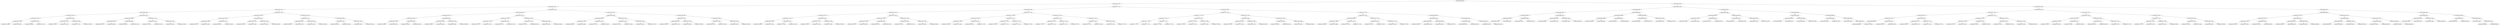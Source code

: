 digraph G{
17441754 [label="Node{data=[8056, 8056]}"]
17441754 -> 489953708
489953708 [label="Node{data=[7607, 7607]}"]
489953708 -> 206266486
206266486 [label="Node{data=[5253, 5253]}"]
206266486 -> 433582290
433582290 [label="Node{data=[5221, 5221]}"]
433582290 -> 1225987265
1225987265 [label="Node{data=[4080, 4080]}"]
1225987265 -> 1951894838
1951894838 [label="Node{data=[4072, 4072]}"]
1951894838 -> 591928090
591928090 [label="Node{data=[1523, 1523]}"]
591928090 -> 96415425
96415425 [label="Node{data=[1458, 1458]}"]
96415425 -> 1415288747
1415288747 [label="Node{data=[1454, 1454]}"]
96415425 -> 481136171
481136171 [label="Node{data=[1495, 1495]}"]
591928090 -> 2136921711
2136921711 [label="Node{data=[4070, 4070]}"]
2136921711 -> 65746531
65746531 [label="Node{data=[4069, 4069]}"]
2136921711 -> 184885114
184885114 [label="Node{data=[4071, 4071]}"]
1951894838 -> 2074678503
2074678503 [label="Node{data=[4076, 4076]}"]
2074678503 -> 1926060115
1926060115 [label="Node{data=[4074, 4074]}"]
1926060115 -> 684666951
684666951 [label="Node{data=[4073, 4073]}"]
1926060115 -> 185734379
185734379 [label="Node{data=[4075, 4075]}"]
2074678503 -> 942614338
942614338 [label="Node{data=[4078, 4078]}"]
942614338 -> 548995028
548995028 [label="Node{data=[4077, 4077]}"]
942614338 -> 1898233484
1898233484 [label="Node{data=[4079, 4079]}"]
1225987265 -> 1787451663
1787451663 [label="Node{data=[4242, 4242]}"]
1787451663 -> 727606827
727606827 [label="Node{data=[4084, 4084]}"]
727606827 -> 1291811531
1291811531 [label="Node{data=[4082, 4082]}"]
1291811531 -> 419130630
419130630 [label="Node{data=[4081, 4081]}"]
1291811531 -> 536939831
536939831 [label="Node{data=[4083, 4083]}"]
727606827 -> 2025211938
2025211938 [label="Node{data=[4086, 4086]}"]
2025211938 -> 1336429789
1336429789 [label="Node{data=[4085, 4085]}"]
2025211938 -> 217615219
217615219 [label="Node{data=[4215, 4215]}"]
1787451663 -> 607668078
607668078 [label="Node{data=[5217, 5217]}"]
607668078 -> 1845882003
1845882003 [label="Node{data=[5215, 5215]}"]
1845882003 -> 1673960234
1673960234 [label="Node{data=[5214, 5214]}"]
1845882003 -> 724383538
724383538 [label="Node{data=[5216, 5216]}"]
607668078 -> 1304958478
1304958478 [label="Node{data=[5219, 5219]}"]
1304958478 -> 208144976
208144976 [label="Node{data=[5218, 5218]}"]
1304958478 -> 1537265468
1537265468 [label="Node{data=[5220, 5220]}"]
433582290 -> 435615709
435615709 [label="Node{data=[5237, 5237]}"]
435615709 -> 344193675
344193675 [label="Node{data=[5229, 5229]}"]
344193675 -> 1484085441
1484085441 [label="Node{data=[5225, 5225]}"]
1484085441 -> 99722716
99722716 [label="Node{data=[5223, 5223]}"]
99722716 -> 731378336
731378336 [label="Node{data=[5222, 5222]}"]
99722716 -> 541786875
541786875 [label="Node{data=[5224, 5224]}"]
1484085441 -> 1376449891
1376449891 [label="Node{data=[5227, 5227]}"]
1376449891 -> 1516070331
1516070331 [label="Node{data=[5226, 5226]}"]
1376449891 -> 1321963170
1321963170 [label="Node{data=[5228, 5228]}"]
344193675 -> 913244506
913244506 [label="Node{data=[5233, 5233]}"]
913244506 -> 868965145
868965145 [label="Node{data=[5231, 5231]}"]
868965145 -> 42631270
42631270 [label="Node{data=[5230, 5230]}"]
868965145 -> 270970891
270970891 [label="Node{data=[5232, 5232]}"]
913244506 -> 1586304644
1586304644 [label="Node{data=[5235, 5235]}"]
1586304644 -> 930586079
930586079 [label="Node{data=[5234, 5234]}"]
1586304644 -> 1630057191
1630057191 [label="Node{data=[5236, 5236]}"]
435615709 -> 1143730209
1143730209 [label="Node{data=[5245, 5245]}"]
1143730209 -> 1915021078
1915021078 [label="Node{data=[5241, 5241]}"]
1915021078 -> 2041972200
2041972200 [label="Node{data=[5239, 5239]}"]
2041972200 -> 1563242419
1563242419 [label="Node{data=[5238, 5238]}"]
2041972200 -> 1176266447
1176266447 [label="Node{data=[5240, 5240]}"]
1915021078 -> 332735821
332735821 [label="Node{data=[5243, 5243]}"]
332735821 -> 1510337434
1510337434 [label="Node{data=[5242, 5242]}"]
332735821 -> 1860245470
1860245470 [label="Node{data=[5244, 5244]}"]
1143730209 -> 1265512147
1265512147 [label="Node{data=[5249, 5249]}"]
1265512147 -> 1907066302
1907066302 [label="Node{data=[5247, 5247]}"]
1907066302 -> 67631402
67631402 [label="Node{data=[5246, 5246]}"]
1907066302 -> 1648247187
1648247187 [label="Node{data=[5248, 5248]}"]
1265512147 -> 1486676913
1486676913 [label="Node{data=[5251, 5251]}"]
1486676913 -> 1974930281
1974930281 [label="Node{data=[5250, 5250]}"]
1486676913 -> 1312973404
1312973404 [label="Node{data=[5252, 5252]}"]
206266486 -> 1591771358
1591771358 [label="Node{data=[5285, 5285]}"]
1591771358 -> 1633579480
1633579480 [label="Node{data=[5269, 5269]}"]
1633579480 -> 746570457
746570457 [label="Node{data=[5261, 5261]}"]
746570457 -> 1903302024
1903302024 [label="Node{data=[5257, 5257]}"]
1903302024 -> 726568200
726568200 [label="Node{data=[5255, 5255]}"]
726568200 -> 965540104
965540104 [label="Node{data=[5254, 5254]}"]
726568200 -> 1798802922
1798802922 [label="Node{data=[5256, 5256]}"]
1903302024 -> 168299345
168299345 [label="Node{data=[5259, 5259]}"]
168299345 -> 1441919445
1441919445 [label="Node{data=[5258, 5258]}"]
168299345 -> 191563482
191563482 [label="Node{data=[5260, 5260]}"]
746570457 -> 1558483584
1558483584 [label="Node{data=[5265, 5265]}"]
1558483584 -> 377243854
377243854 [label="Node{data=[5263, 5263]}"]
377243854 -> 1289321613
1289321613 [label="Node{data=[5262, 5262]}"]
377243854 -> 525860378
525860378 [label="Node{data=[5264, 5264]}"]
1558483584 -> 1734283234
1734283234 [label="Node{data=[5267, 5267]}"]
1734283234 -> 319885823
319885823 [label="Node{data=[5266, 5266]}"]
1734283234 -> 346761732
346761732 [label="Node{data=[5268, 5268]}"]
1633579480 -> 875340197
875340197 [label="Node{data=[5277, 5277]}"]
875340197 -> 722704605
722704605 [label="Node{data=[5273, 5273]}"]
722704605 -> 815196841
815196841 [label="Node{data=[5271, 5271]}"]
815196841 -> 2099256757
2099256757 [label="Node{data=[5270, 5270]}"]
815196841 -> 743488061
743488061 [label="Node{data=[5272, 5272]}"]
722704605 -> 456268314
456268314 [label="Node{data=[5275, 5275]}"]
456268314 -> 477522039
477522039 [label="Node{data=[5274, 5274]}"]
456268314 -> 1640371193
1640371193 [label="Node{data=[5276, 5276]}"]
875340197 -> 1223609518
1223609518 [label="Node{data=[5281, 5281]}"]
1223609518 -> 1124597091
1124597091 [label="Node{data=[5279, 5279]}"]
1124597091 -> 1822228644
1822228644 [label="Node{data=[5278, 5278]}"]
1124597091 -> 1033211669
1033211669 [label="Node{data=[5280, 5280]}"]
1223609518 -> 60866485
60866485 [label="Node{data=[5283, 5283]}"]
60866485 -> 2142283335
2142283335 [label="Node{data=[5282, 5282]}"]
60866485 -> 2074874165
2074874165 [label="Node{data=[5284, 5284]}"]
1591771358 -> 1792066674
1792066674 [label="Node{data=[7591, 7591]}"]
1792066674 -> 1812693898
1812693898 [label="Node{data=[5444, 5444]}"]
1812693898 -> 376668882
376668882 [label="Node{data=[5289, 5289]}"]
376668882 -> 231546000
231546000 [label="Node{data=[5287, 5287]}"]
231546000 -> 1641196047
1641196047 [label="Node{data=[5286, 5286]}"]
231546000 -> 1366647404
1366647404 [label="Node{data=[5288, 5288]}"]
376668882 -> 1536823170
1536823170 [label="Node{data=[5341, 5341]}"]
1536823170 -> 1045869053
1045869053 [label="Node{data=[5317, 5317]}"]
1536823170 -> 1243674346
1243674346 [label="Node{data=[5367, 5367]}"]
1812693898 -> 809278400
809278400 [label="Node{data=[5514, 5514]}"]
809278400 -> 995189850
995189850 [label="Node{data=[5512, 5512]}"]
995189850 -> 813953940
813953940 [label="Node{data=[5511, 5511]}"]
995189850 -> 2103039176
2103039176 [label="Node{data=[5513, 5513]}"]
809278400 -> 695185976
695185976 [label="Node{data=[5516, 5516]}"]
695185976 -> 422342907
422342907 [label="Node{data=[5515, 5515]}"]
695185976 -> 916209433
916209433 [label="Node{data=[5517, 5517]}"]
1792066674 -> 89146006
89146006 [label="Node{data=[7599, 7599]}"]
89146006 -> 1375395446
1375395446 [label="Node{data=[7595, 7595]}"]
1375395446 -> 724289306
724289306 [label="Node{data=[7593, 7593]}"]
724289306 -> 2081964433
2081964433 [label="Node{data=[7592, 7592]}"]
724289306 -> 2069620854
2069620854 [label="Node{data=[7594, 7594]}"]
1375395446 -> 2085982213
2085982213 [label="Node{data=[7597, 7597]}"]
2085982213 -> 162761602
162761602 [label="Node{data=[7596, 7596]}"]
2085982213 -> 932796396
932796396 [label="Node{data=[7598, 7598]}"]
89146006 -> 329584945
329584945 [label="Node{data=[7603, 7603]}"]
329584945 -> 1126203128
1126203128 [label="Node{data=[7601, 7601]}"]
1126203128 -> 1448739461
1448739461 [label="Node{data=[7600, 7600]}"]
1126203128 -> 729876885
729876885 [label="Node{data=[7602, 7602]}"]
329584945 -> 278313293
278313293 [label="Node{data=[7605, 7605]}"]
278313293 -> 1342296601
1342296601 [label="Node{data=[7604, 7604]}"]
278313293 -> 1447673014
1447673014 [label="Node{data=[7606, 7606]}"]
489953708 -> 1973934667
1973934667 [label="Node{data=[7771, 7771]}"]
1973934667 -> 1348360547
1348360547 [label="Node{data=[7639, 7639]}"]
1348360547 -> 244435051
244435051 [label="Node{data=[7623, 7623]}"]
244435051 -> 354842883
354842883 [label="Node{data=[7615, 7615]}"]
354842883 -> 1578671214
1578671214 [label="Node{data=[7611, 7611]}"]
1578671214 -> 2091864975
2091864975 [label="Node{data=[7609, 7609]}"]
2091864975 -> 2088570593
2088570593 [label="Node{data=[7608, 7608]}"]
2091864975 -> 1513463308
1513463308 [label="Node{data=[7610, 7610]}"]
1578671214 -> 1087668936
1087668936 [label="Node{data=[7613, 7613]}"]
1087668936 -> 1180799606
1180799606 [label="Node{data=[7612, 7612]}"]
1087668936 -> 1384089181
1384089181 [label="Node{data=[7614, 7614]}"]
354842883 -> 609003488
609003488 [label="Node{data=[7619, 7619]}"]
609003488 -> 1080730467
1080730467 [label="Node{data=[7617, 7617]}"]
1080730467 -> 173173562
173173562 [label="Node{data=[7616, 7616]}"]
1080730467 -> 607209795
607209795 [label="Node{data=[7618, 7618]}"]
609003488 -> 1694734722
1694734722 [label="Node{data=[7621, 7621]}"]
1694734722 -> 1894211578
1894211578 [label="Node{data=[7620, 7620]}"]
1694734722 -> 1769337191
1769337191 [label="Node{data=[7622, 7622]}"]
244435051 -> 1201722971
1201722971 [label="Node{data=[7631, 7631]}"]
1201722971 -> 1041664164
1041664164 [label="Node{data=[7627, 7627]}"]
1041664164 -> 1959004179
1959004179 [label="Node{data=[7625, 7625]}"]
1959004179 -> 855388453
855388453 [label="Node{data=[7624, 7624]}"]
1959004179 -> 1932475183
1932475183 [label="Node{data=[7626, 7626]}"]
1041664164 -> 2037829190
2037829190 [label="Node{data=[7629, 7629]}"]
2037829190 -> 765908459
765908459 [label="Node{data=[7628, 7628]}"]
2037829190 -> 2122366051
2122366051 [label="Node{data=[7630, 7630]}"]
1201722971 -> 1954285279
1954285279 [label="Node{data=[7635, 7635]}"]
1954285279 -> 1001911016
1001911016 [label="Node{data=[7633, 7633]}"]
1001911016 -> 547709432
547709432 [label="Node{data=[7632, 7632]}"]
1001911016 -> 1539158571
1539158571 [label="Node{data=[7634, 7634]}"]
1954285279 -> 1331895677
1331895677 [label="Node{data=[7637, 7637]}"]
1331895677 -> 1262978763
1262978763 [label="Node{data=[7636, 7636]}"]
1331895677 -> 1080460538
1080460538 [label="Node{data=[7638, 7638]}"]
1348360547 -> 1987861047
1987861047 [label="Node{data=[7716, 7716]}"]
1987861047 -> 564345200
564345200 [label="Node{data=[7708, 7708]}"]
564345200 -> 1453687377
1453687377 [label="Node{data=[7643, 7643]}"]
1453687377 -> 571510059
571510059 [label="Node{data=[7641, 7641]}"]
571510059 -> 917096124
917096124 [label="Node{data=[7640, 7640]}"]
571510059 -> 242815392
242815392 [label="Node{data=[7642, 7642]}"]
1453687377 -> 1949613364
1949613364 [label="Node{data=[7706, 7706]}"]
1949613364 -> 1391140684
1391140684 [label="Node{data=[7644, 7644]}"]
1949613364 -> 705675147
705675147 [label="Node{data=[7707, 7707]}"]
564345200 -> 1824345979
1824345979 [label="Node{data=[7712, 7712]}"]
1824345979 -> 1035047621
1035047621 [label="Node{data=[7710, 7710]}"]
1035047621 -> 925563712
925563712 [label="Node{data=[7709, 7709]}"]
1035047621 -> 1611594185
1611594185 [label="Node{data=[7711, 7711]}"]
1824345979 -> 1724818468
1724818468 [label="Node{data=[7714, 7714]}"]
1724818468 -> 1465398658
1465398658 [label="Node{data=[7713, 7713]}"]
1724818468 -> 927474898
927474898 [label="Node{data=[7715, 7715]}"]
1987861047 -> 547312451
547312451 [label="Node{data=[7763, 7763]}"]
547312451 -> 862141680
862141680 [label="Node{data=[7720, 7720]}"]
862141680 -> 629271355
629271355 [label="Node{data=[7718, 7718]}"]
629271355 -> 1402549741
1402549741 [label="Node{data=[7717, 7717]}"]
629271355 -> 155611542
155611542 [label="Node{data=[7719, 7719]}"]
862141680 -> 602429682
602429682 [label="Node{data=[7722, 7722]}"]
602429682 -> 152741767
152741767 [label="Node{data=[7721, 7721]}"]
602429682 -> 330751252
330751252 [label="Node{data=[7732, 7732]}"]
547312451 -> 700896309
700896309 [label="Node{data=[7767, 7767]}"]
700896309 -> 1208493623
1208493623 [label="Node{data=[7765, 7765]}"]
1208493623 -> 343053870
343053870 [label="Node{data=[7764, 7764]}"]
1208493623 -> 831109065
831109065 [label="Node{data=[7766, 7766]}"]
700896309 -> 779205297
779205297 [label="Node{data=[7769, 7769]}"]
779205297 -> 658577622
658577622 [label="Node{data=[7768, 7768]}"]
779205297 -> 654457334
654457334 [label="Node{data=[7770, 7770]}"]
1973934667 -> 1539958048
1539958048 [label="Node{data=[7865, 7865]}"]
1539958048 -> 2026797274
2026797274 [label="Node{data=[7787, 7787]}"]
2026797274 -> 1466321085
1466321085 [label="Node{data=[7779, 7779]}"]
1466321085 -> 1629296174
1629296174 [label="Node{data=[7775, 7775]}"]
1629296174 -> 1978212296
1978212296 [label="Node{data=[7773, 7773]}"]
1978212296 -> 2120921351
2120921351 [label="Node{data=[7772, 7772]}"]
1978212296 -> 464268759
464268759 [label="Node{data=[7774, 7774]}"]
1629296174 -> 311026922
311026922 [label="Node{data=[7777, 7777]}"]
311026922 -> 799260204
799260204 [label="Node{data=[7776, 7776]}"]
311026922 -> 82493526
82493526 [label="Node{data=[7778, 7778]}"]
1466321085 -> 2119341961
2119341961 [label="Node{data=[7783, 7783]}"]
2119341961 -> 589398557
589398557 [label="Node{data=[7781, 7781]}"]
589398557 -> 297867915
297867915 [label="Node{data=[7780, 7780]}"]
589398557 -> 1132167317
1132167317 [label="Node{data=[7782, 7782]}"]
2119341961 -> 696236460
696236460 [label="Node{data=[7785, 7785]}"]
696236460 -> 115472372
115472372 [label="Node{data=[7784, 7784]}"]
696236460 -> 535666913
535666913 [label="Node{data=[7786, 7786]}"]
2026797274 -> 914593
914593 [label="Node{data=[7857, 7857]}"]
914593 -> 1424723925
1424723925 [label="Node{data=[7805, 7805]}"]
1424723925 -> 1572642027
1572642027 [label="Node{data=[7789, 7789]}"]
1572642027 -> 790938901
790938901 [label="Node{data=[7788, 7788]}"]
1572642027 -> 1080263852
1080263852 [label="Node{data=[7790, 7790]}"]
1424723925 -> 1216233042
1216233042 [label="Node{data=[7855, 7855]}"]
1216233042 -> 1897707634
1897707634 [label="Node{data=[7826, 7826]}"]
1216233042 -> 2023343913
2023343913 [label="Node{data=[7856, 7856]}"]
914593 -> 612592242
612592242 [label="Node{data=[7861, 7861]}"]
612592242 -> 490097694
490097694 [label="Node{data=[7859, 7859]}"]
490097694 -> 167622882
167622882 [label="Node{data=[7858, 7858]}"]
490097694 -> 1072404091
1072404091 [label="Node{data=[7860, 7860]}"]
612592242 -> 305934
305934 [label="Node{data=[7863, 7863]}"]
305934 -> 805130668
805130668 [label="Node{data=[7862, 7862]}"]
305934 -> 1260635673
1260635673 [label="Node{data=[7864, 7864]}"]
1539958048 -> 681101640
681101640 [label="Node{data=[7971, 7971]}"]
681101640 -> 224480142
224480142 [label="Node{data=[7873, 7873]}"]
224480142 -> 1221860287
1221860287 [label="Node{data=[7869, 7869]}"]
1221860287 -> 487722930
487722930 [label="Node{data=[7867, 7867]}"]
487722930 -> 1932412881
1932412881 [label="Node{data=[7866, 7866]}"]
487722930 -> 1955876609
1955876609 [label="Node{data=[7868, 7868]}"]
1221860287 -> 477477839
477477839 [label="Node{data=[7871, 7871]}"]
477477839 -> 286738540
286738540 [label="Node{data=[7870, 7870]}"]
477477839 -> 268866896
268866896 [label="Node{data=[7872, 7872]}"]
224480142 -> 1186741270
1186741270 [label="Node{data=[7877, 7877]}"]
1186741270 -> 2007391437
2007391437 [label="Node{data=[7875, 7875]}"]
2007391437 -> 1549352573
1549352573 [label="Node{data=[7874, 7874]}"]
2007391437 -> 2026998963
2026998963 [label="Node{data=[7876, 7876]}"]
1186741270 -> 1596609331
1596609331 [label="Node{data=[7917, 7917]}"]
1596609331 -> 447691823
447691823 [label="Node{data=[7900, 7900]}"]
1596609331 -> 261112785
261112785 [label="Node{data=[7970, 7970]}"]
681101640 -> 2077291140
2077291140 [label="Node{data=[8048, 8048]}"]
2077291140 -> 1995343110
1995343110 [label="Node{data=[8044, 8044]}"]
1995343110 -> 365138352
365138352 [label="Node{data=[8042, 8042]}"]
365138352 -> 406898194
406898194 [label="Node{data=[8041, 8041]}"]
365138352 -> 1693991756
1693991756 [label="Node{data=[8043, 8043]}"]
1995343110 -> 1723612256
1723612256 [label="Node{data=[8046, 8046]}"]
1723612256 -> 1870364438
1870364438 [label="Node{data=[8045, 8045]}"]
1723612256 -> 1905611965
1905611965 [label="Node{data=[8047, 8047]}"]
2077291140 -> 1473350624
1473350624 [label="Node{data=[8052, 8052]}"]
1473350624 -> 1351213638
1351213638 [label="Node{data=[8050, 8050]}"]
1351213638 -> 1690215566
1690215566 [label="Node{data=[8049, 8049]}"]
1351213638 -> 1070937112
1070937112 [label="Node{data=[8051, 8051]}"]
1473350624 -> 1686120073
1686120073 [label="Node{data=[8054, 8054]}"]
1686120073 -> 2063885197
2063885197 [label="Node{data=[8053, 8053]}"]
1686120073 -> 1787765431
1787765431 [label="Node{data=[8055, 8055]}"]
17441754 -> 2095885834
2095885834 [label="Node{data=[9697, 9697]}"]
2095885834 -> 423459696
423459696 [label="Node{data=[8912, 8912]}"]
423459696 -> 1098738641
1098738641 [label="Node{data=[8856, 8856]}"]
1098738641 -> 1391748051
1391748051 [label="Node{data=[8848, 8848]}"]
1391748051 -> 1265699705
1265699705 [label="Node{data=[8060, 8060]}"]
1265699705 -> 962928540
962928540 [label="Node{data=[8058, 8058]}"]
962928540 -> 334284930
334284930 [label="Node{data=[8057, 8057]}"]
962928540 -> 1660410839
1660410839 [label="Node{data=[8059, 8059]}"]
1265699705 -> 555626035
555626035 [label="Node{data=[8846, 8846]}"]
555626035 -> 806767731
806767731 [label="Node{data=[8061, 8061]}"]
555626035 -> 1170942507
1170942507 [label="Node{data=[8847, 8847]}"]
1391748051 -> 431912998
431912998 [label="Node{data=[8852, 8852]}"]
431912998 -> 1224848020
1224848020 [label="Node{data=[8850, 8850]}"]
1224848020 -> 1266031123
1266031123 [label="Node{data=[8849, 8849]}"]
1224848020 -> 1467022116
1467022116 [label="Node{data=[8851, 8851]}"]
431912998 -> 1030084260
1030084260 [label="Node{data=[8854, 8854]}"]
1030084260 -> 2041857678
2041857678 [label="Node{data=[8853, 8853]}"]
1030084260 -> 48856361
48856361 [label="Node{data=[8855, 8855]}"]
1098738641 -> 1376784267
1376784267 [label="Node{data=[8904, 8904]}"]
1376784267 -> 1095967643
1095967643 [label="Node{data=[8860, 8860]}"]
1095967643 -> 445156617
445156617 [label="Node{data=[8858, 8858]}"]
445156617 -> 1405201220
1405201220 [label="Node{data=[8857, 8857]}"]
445156617 -> 25135840
25135840 [label="Node{data=[8859, 8859]}"]
1095967643 -> 1500004015
1500004015 [label="Node{data=[8862, 8862]}"]
1500004015 -> 123080782
123080782 [label="Node{data=[8861, 8861]}"]
1500004015 -> 1494421611
1494421611 [label="Node{data=[8863, 8863]}"]
1376784267 -> 617003299
617003299 [label="Node{data=[8908, 8908]}"]
617003299 -> 1011054162
1011054162 [label="Node{data=[8906, 8906]}"]
1011054162 -> 195089908
195089908 [label="Node{data=[8905, 8905]}"]
1011054162 -> 1257315491
1257315491 [label="Node{data=[8907, 8907]}"]
617003299 -> 1534049151
1534049151 [label="Node{data=[8910, 8910]}"]
1534049151 -> 2084157350
2084157350 [label="Node{data=[8909, 8909]}"]
1534049151 -> 1908130464
1908130464 [label="Node{data=[8911, 8911]}"]
423459696 -> 862833712
862833712 [label="Node{data=[8928, 8928]}"]
862833712 -> 360660321
360660321 [label="Node{data=[8920, 8920]}"]
360660321 -> 608840943
608840943 [label="Node{data=[8916, 8916]}"]
608840943 -> 197870596
197870596 [label="Node{data=[8914, 8914]}"]
197870596 -> 1452934401
1452934401 [label="Node{data=[8913, 8913]}"]
197870596 -> 979545734
979545734 [label="Node{data=[8915, 8915]}"]
608840943 -> 1329254513
1329254513 [label="Node{data=[8918, 8918]}"]
1329254513 -> 511727350
511727350 [label="Node{data=[8917, 8917]}"]
1329254513 -> 414509610
414509610 [label="Node{data=[8919, 8919]}"]
360660321 -> 932016420
932016420 [label="Node{data=[8924, 8924]}"]
932016420 -> 783124220
783124220 [label="Node{data=[8922, 8922]}"]
783124220 -> 847663673
847663673 [label="Node{data=[8921, 8921]}"]
783124220 -> 224136185
224136185 [label="Node{data=[8923, 8923]}"]
932016420 -> 1367629607
1367629607 [label="Node{data=[8926, 8926]}"]
1367629607 -> 324843917
324843917 [label="Node{data=[8925, 8925]}"]
1367629607 -> 323692101
323692101 [label="Node{data=[8927, 8927]}"]
862833712 -> 2124805142
2124805142 [label="Node{data=[8936, 8936]}"]
2124805142 -> 220979586
220979586 [label="Node{data=[8932, 8932]}"]
220979586 -> 2077077883
2077077883 [label="Node{data=[8930, 8930]}"]
2077077883 -> 830396745
830396745 [label="Node{data=[8929, 8929]}"]
2077077883 -> 1613405748
1613405748 [label="Node{data=[8931, 8931]}"]
220979586 -> 853492802
853492802 [label="Node{data=[8934, 8934]}"]
853492802 -> 604994827
604994827 [label="Node{data=[8933, 8933]}"]
853492802 -> 1669094482
1669094482 [label="Node{data=[8935, 8935]}"]
2124805142 -> 1469293879
1469293879 [label="Node{data=[9693, 9693]}"]
1469293879 -> 522589907
522589907 [label="Node{data=[8938, 8938]}"]
522589907 -> 1084147481
1084147481 [label="Node{data=[8937, 8937]}"]
522589907 -> 1090620820
1090620820 [label="Node{data=[9637, 9637]}"]
1469293879 -> 200356510
200356510 [label="Node{data=[9695, 9695]}"]
200356510 -> 617495997
617495997 [label="Node{data=[9694, 9694]}"]
200356510 -> 308187186
308187186 [label="Node{data=[9696, 9696]}"]
2095885834 -> 1610535616
1610535616 [label="Node{data=[9789, 9789]}"]
1610535616 -> 1570336355
1570336355 [label="Node{data=[9729, 9729]}"]
1570336355 -> 149914552
149914552 [label="Node{data=[9713, 9713]}"]
149914552 -> 1859538327
1859538327 [label="Node{data=[9705, 9705]}"]
1859538327 -> 1201142367
1201142367 [label="Node{data=[9701, 9701]}"]
1201142367 -> 1365995192
1365995192 [label="Node{data=[9699, 9699]}"]
1365995192 -> 627955054
627955054 [label="Node{data=[9698, 9698]}"]
1365995192 -> 2030800545
2030800545 [label="Node{data=[9700, 9700]}"]
1201142367 -> 28755677
28755677 [label="Node{data=[9703, 9703]}"]
28755677 -> 195192573
195192573 [label="Node{data=[9702, 9702]}"]
28755677 -> 1085215810
1085215810 [label="Node{data=[9704, 9704]}"]
1859538327 -> 1710548080
1710548080 [label="Node{data=[9709, 9709]}"]
1710548080 -> 1380140605
1380140605 [label="Node{data=[9707, 9707]}"]
1380140605 -> 1246648070
1246648070 [label="Node{data=[9706, 9706]}"]
1380140605 -> 1920681737
1920681737 [label="Node{data=[9708, 9708]}"]
1710548080 -> 812575314
812575314 [label="Node{data=[9711, 9711]}"]
812575314 -> 2018783436
2018783436 [label="Node{data=[9710, 9710]}"]
812575314 -> 1075490471
1075490471 [label="Node{data=[9712, 9712]}"]
149914552 -> 1752300194
1752300194 [label="Node{data=[9721, 9721]}"]
1752300194 -> 789225860
789225860 [label="Node{data=[9717, 9717]}"]
789225860 -> 1979791097
1979791097 [label="Node{data=[9715, 9715]}"]
1979791097 -> 1669054728
1669054728 [label="Node{data=[9714, 9714]}"]
1979791097 -> 79201071
79201071 [label="Node{data=[9716, 9716]}"]
789225860 -> 2118386877
2118386877 [label="Node{data=[9719, 9719]}"]
2118386877 -> 26039154
26039154 [label="Node{data=[9718, 9718]}"]
2118386877 -> 1011069386
1011069386 [label="Node{data=[9720, 9720]}"]
1752300194 -> 2082663574
2082663574 [label="Node{data=[9725, 9725]}"]
2082663574 -> 580746819
580746819 [label="Node{data=[9723, 9723]}"]
580746819 -> 1231073185
1231073185 [label="Node{data=[9722, 9722]}"]
580746819 -> 1754045094
1754045094 [label="Node{data=[9724, 9724]}"]
2082663574 -> 52534653
52534653 [label="Node{data=[9727, 9727]}"]
52534653 -> 1250399292
1250399292 [label="Node{data=[9726, 9726]}"]
52534653 -> 106313578
106313578 [label="Node{data=[9728, 9728]}"]
1570336355 -> 176407724
176407724 [label="Node{data=[9773, 9773]}"]
176407724 -> 88500980
88500980 [label="Node{data=[9765, 9765]}"]
88500980 -> 1939220500
1939220500 [label="Node{data=[9761, 9761]}"]
1939220500 -> 1154264171
1154264171 [label="Node{data=[9759, 9759]}"]
1154264171 -> 1358870266
1358870266 [label="Node{data=[9758, 9758]}"]
1154264171 -> 1717135323
1717135323 [label="Node{data=[9760, 9760]}"]
1939220500 -> 609035660
609035660 [label="Node{data=[9763, 9763]}"]
609035660 -> 88308378
88308378 [label="Node{data=[9762, 9762]}"]
609035660 -> 548357550
548357550 [label="Node{data=[9764, 9764]}"]
88500980 -> 233150943
233150943 [label="Node{data=[9769, 9769]}"]
233150943 -> 1086962858
1086962858 [label="Node{data=[9767, 9767]}"]
1086962858 -> 1589676419
1589676419 [label="Node{data=[9766, 9766]}"]
1086962858 -> 68691392
68691392 [label="Node{data=[9768, 9768]}"]
233150943 -> 621969405
621969405 [label="Node{data=[9771, 9771]}"]
621969405 -> 674474777
674474777 [label="Node{data=[9770, 9770]}"]
621969405 -> 1919263501
1919263501 [label="Node{data=[9772, 9772]}"]
176407724 -> 924237476
924237476 [label="Node{data=[9781, 9781]}"]
924237476 -> 30261804
30261804 [label="Node{data=[9777, 9777]}"]
30261804 -> 882100847
882100847 [label="Node{data=[9775, 9775]}"]
882100847 -> 1806793275
1806793275 [label="Node{data=[9774, 9774]}"]
882100847 -> 1775241847
1775241847 [label="Node{data=[9776, 9776]}"]
30261804 -> 107178435
107178435 [label="Node{data=[9779, 9779]}"]
107178435 -> 738790354
738790354 [label="Node{data=[9778, 9778]}"]
107178435 -> 1284099274
1284099274 [label="Node{data=[9780, 9780]}"]
924237476 -> 627303582
627303582 [label="Node{data=[9785, 9785]}"]
627303582 -> 953396352
953396352 [label="Node{data=[9783, 9783]}"]
953396352 -> 1558210515
1558210515 [label="Node{data=[9782, 9782]}"]
953396352 -> 1586306841
1586306841 [label="Node{data=[9784, 9784]}"]
627303582 -> 1685083970
1685083970 [label="Node{data=[9787, 9787]}"]
1685083970 -> 1096958176
1096958176 [label="Node{data=[9786, 9786]}"]
1685083970 -> 518224352
518224352 [label="Node{data=[9788, 9788]}"]
1610535616 -> 673237234
673237234 [label="Node{data=[9821, 9821]}"]
673237234 -> 1309425907
1309425907 [label="Node{data=[9805, 9805]}"]
1309425907 -> 498760850
498760850 [label="Node{data=[9797, 9797]}"]
498760850 -> 403909308
403909308 [label="Node{data=[9793, 9793]}"]
403909308 -> 911869460
911869460 [label="Node{data=[9791, 9791]}"]
911869460 -> 452838388
452838388 [label="Node{data=[9790, 9790]}"]
911869460 -> 1416458965
1416458965 [label="Node{data=[9792, 9792]}"]
403909308 -> 1428874286
1428874286 [label="Node{data=[9795, 9795]}"]
1428874286 -> 858141241
858141241 [label="Node{data=[9794, 9794]}"]
1428874286 -> 1194370506
1194370506 [label="Node{data=[9796, 9796]}"]
498760850 -> 2020903971
2020903971 [label="Node{data=[9801, 9801]}"]
2020903971 -> 2063404183
2063404183 [label="Node{data=[9799, 9799]}"]
2063404183 -> 2026393099
2026393099 [label="Node{data=[9798, 9798]}"]
2063404183 -> 974436909
974436909 [label="Node{data=[9800, 9800]}"]
2020903971 -> 1717386456
1717386456 [label="Node{data=[9803, 9803]}"]
1717386456 -> 1951800624
1951800624 [label="Node{data=[9802, 9802]}"]
1717386456 -> 1314172327
1314172327 [label="Node{data=[9804, 9804]}"]
1309425907 -> 1359917970
1359917970 [label="Node{data=[9813, 9813]}"]
1359917970 -> 1580920471
1580920471 [label="Node{data=[9809, 9809]}"]
1580920471 -> 448907261
448907261 [label="Node{data=[9807, 9807]}"]
448907261 -> 1897097367
1897097367 [label="Node{data=[9806, 9806]}"]
448907261 -> 1428539140
1428539140 [label="Node{data=[9808, 9808]}"]
1580920471 -> 1558369633
1558369633 [label="Node{data=[9811, 9811]}"]
1558369633 -> 1208491823
1208491823 [label="Node{data=[9810, 9810]}"]
1558369633 -> 573931881
573931881 [label="Node{data=[9812, 9812]}"]
1359917970 -> 1498640332
1498640332 [label="Node{data=[9817, 9817]}"]
1498640332 -> 332456026
332456026 [label="Node{data=[9815, 9815]}"]
332456026 -> 464090216
464090216 [label="Node{data=[9814, 9814]}"]
332456026 -> 362385597
362385597 [label="Node{data=[9816, 9816]}"]
1498640332 -> 1475780813
1475780813 [label="Node{data=[9819, 9819]}"]
1475780813 -> 1135630425
1135630425 [label="Node{data=[9818, 9818]}"]
1475780813 -> 325742195
325742195 [label="Node{data=[9820, 9820]}"]
673237234 -> 1244600539
1244600539 [label="Node{data=[9829, 9829]}"]
1244600539 -> 683489691
683489691 [label="Node{data=[9825, 9825]}"]
683489691 -> 1762577989
1762577989 [label="Node{data=[9823, 9823]}"]
1762577989 -> 701967585
701967585 [label="Node{data=[9822, 9822]}"]
1762577989 -> 462164160
462164160 [label="Node{data=[9824, 9824]}"]
683489691 -> 1522303947
1522303947 [label="Node{data=[9827, 9827]}"]
1522303947 -> 1172247103
1172247103 [label="Node{data=[9826, 9826]}"]
1522303947 -> 1434422849
1434422849 [label="Node{data=[9828, 9828]}"]
1244600539 -> 772709950
772709950 [label="Node{data=[9833, 9833]}"]
772709950 -> 269673199
269673199 [label="Node{data=[9831, 9831]}"]
269673199 -> 769741880
769741880 [label="Node{data=[9830, 9830]}"]
269673199 -> 71686723
71686723 [label="Node{data=[9832, 9832]}"]
772709950 -> 1591761819
1591761819 [label="Node{data=[9835, 9835]}"]
1591761819 -> 1508040498
1508040498 [label="Node{data=[9834, 9834]}"]
1591761819 -> 2122649762
2122649762 [label="Node{data=[9837, 9837]}"]
2122649762 -> 1421368051
1421368051 [label="Node{data=[9836, 9836]}"]
2122649762 -> 140046204
140046204 [label="Node{data=[9838, 9838]}"]
}